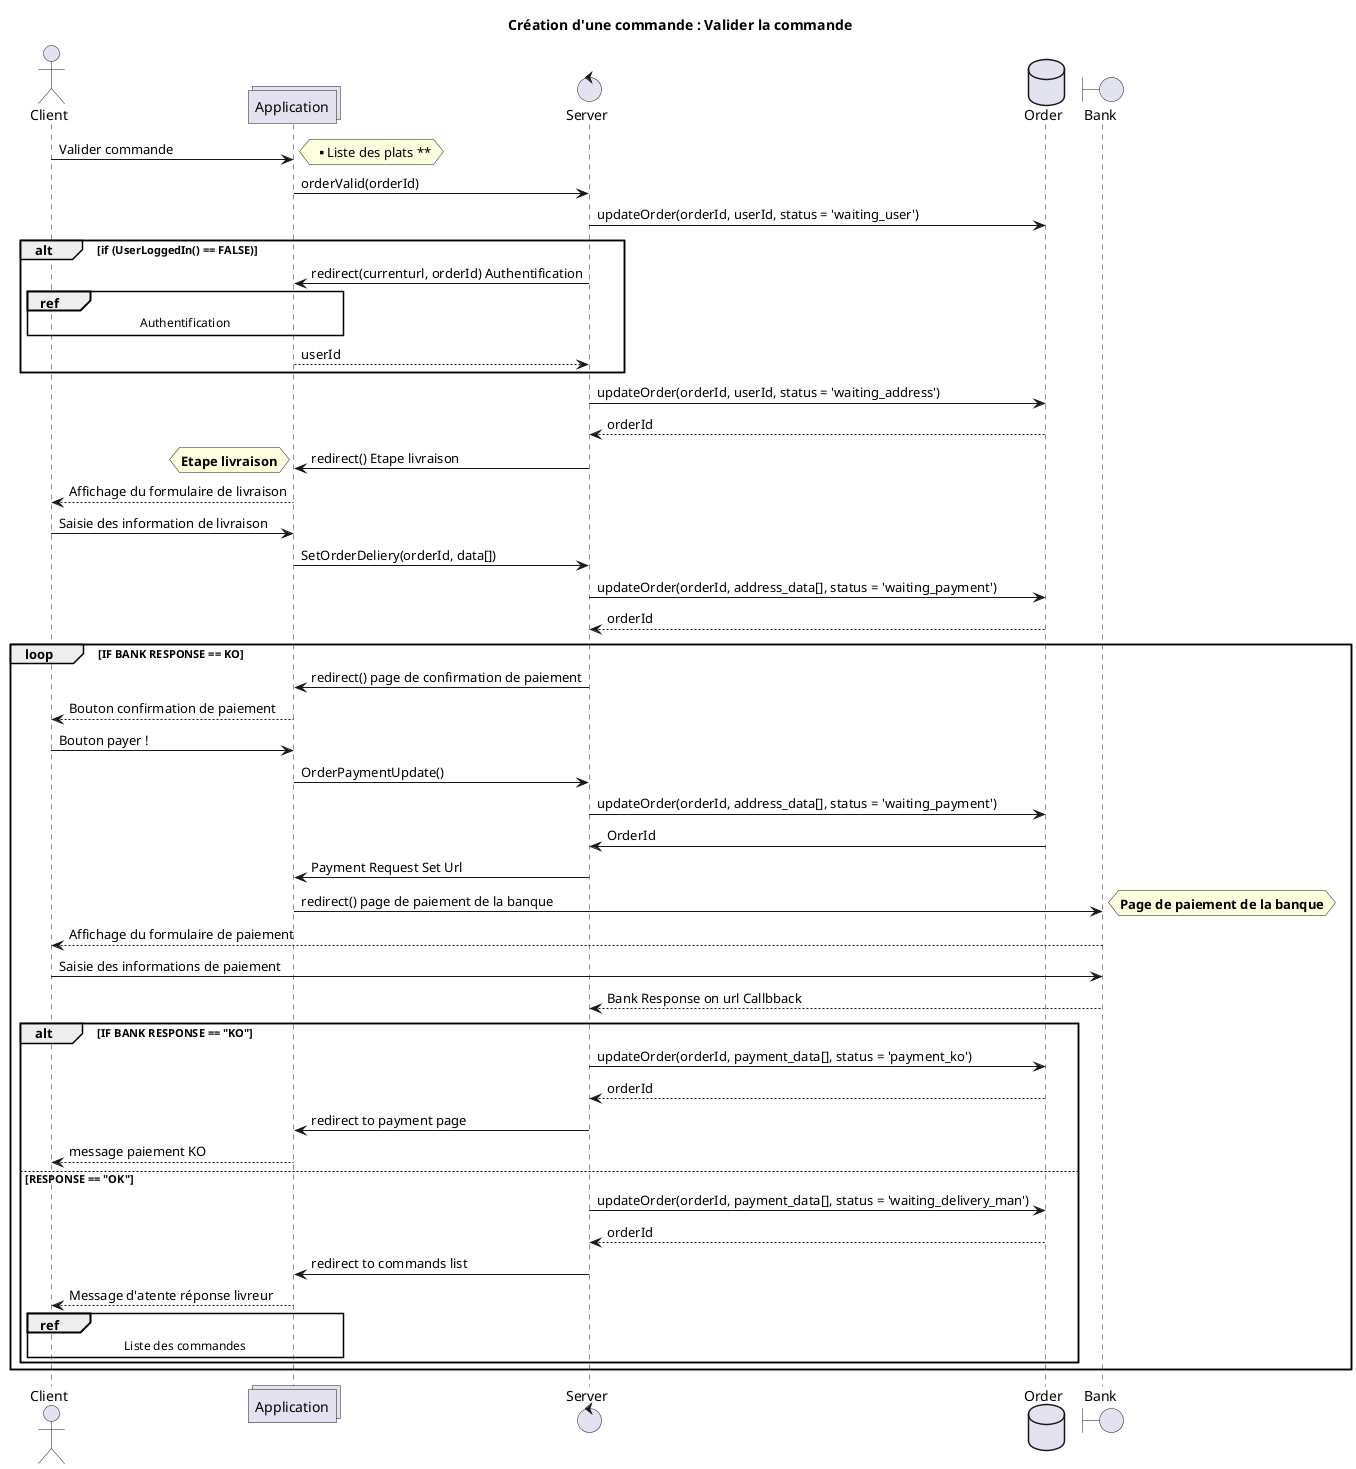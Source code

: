 @startuml
title Création d'une commande : Valider la commande
actor Client
collections Application
control Server
database Order
boundary Bank
Client -> Application : Valider commande
hnote right : ** Liste des plats **
Application -> Server : orderValid(orderId) 
Server -> Order : updateOrder(orderId, userId, status = 'waiting_user')
alt if (UserLoggedIn() == FALSE)
Server -> Application : redirect(currenturl, orderId) Authentification
ref over Client, Application : Authentification
Application --> Server : userId
end
Server -> Order : updateOrder(orderId, userId, status = 'waiting_address')
Order --> Server : orderId
Server -> Application : redirect() Etape livraison
hnote left : **Etape livraison**
Application --> Client : Affichage du formulaire de livraison
Client -> Application : Saisie des information de livraison
Application -> Server : SetOrderDeliery(orderId, data[])
Server -> Order : updateOrder(orderId, address_data[], status = 'waiting_payment')
Order --> Server : orderId
loop IF BANK RESPONSE == KO
Server -> Application : redirect() page de confirmation de paiement
Application --> Client : Bouton confirmation de paiement
Client -> Application : Bouton payer !
Application -> Server : OrderPaymentUpdate()
Server -> Order : updateOrder(orderId, address_data[], status = 'waiting_payment')
Order -> Server : OrderId
Server -> Application : Payment Request Set Url
Application -> Bank : redirect() page de paiement de la banque
hnote right : **Page de paiement de la banque**
Bank --> Client : Affichage du formulaire de paiement
Client -> Bank : Saisie des informations de paiement
Bank --> Server : Bank Response on url Callbback
alt IF BANK RESPONSE == "KO" 
Server -> Order : updateOrder(orderId, payment_data[], status = 'payment_ko')
Order --> Server : orderId
Server -> Application : redirect to payment page
Application --> Client : message paiement KO 
else RESPONSE == "OK"
Server -> Order : updateOrder(orderId, payment_data[], status = 'waiting_delivery_man')
Order --> Server : orderId
Server -> Application : redirect to commands list
Application --> Client : Message d'atente réponse livreur
ref over Client, Application : Liste des commandes
end
end
@enduml
